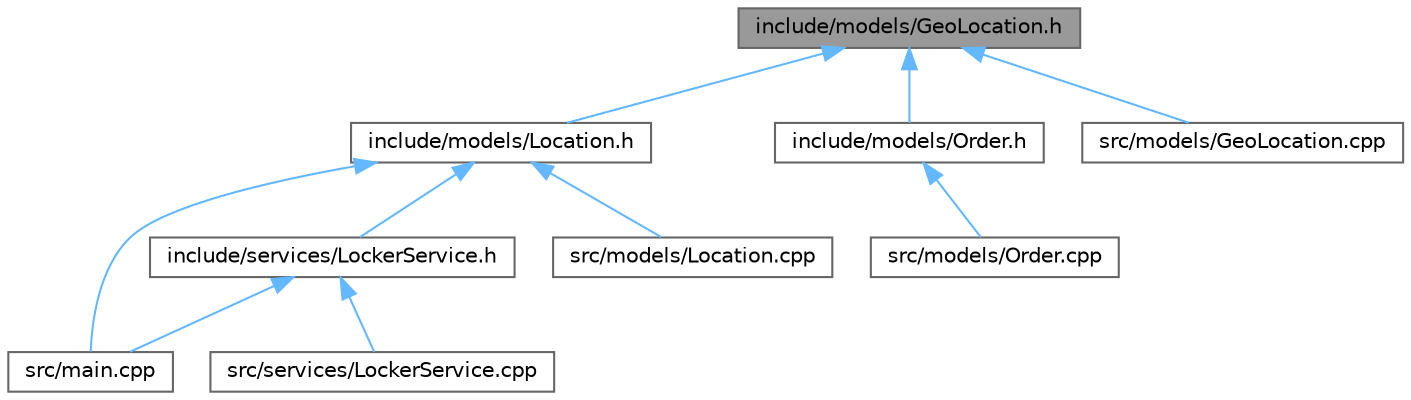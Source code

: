 digraph "include/models/GeoLocation.h"
{
 // INTERACTIVE_SVG=YES
 // LATEX_PDF_SIZE
  bgcolor="transparent";
  edge [fontname=Helvetica,fontsize=10,labelfontname=Helvetica,labelfontsize=10];
  node [fontname=Helvetica,fontsize=10,shape=box,height=0.2,width=0.4];
  Node1 [label="include/models/GeoLocation.h",height=0.2,width=0.4,color="gray40", fillcolor="grey60", style="filled", fontcolor="black",tooltip=" "];
  Node1 -> Node2 [dir="back",color="steelblue1",style="solid"];
  Node2 [label="include/models/Location.h",height=0.2,width=0.4,color="grey40", fillcolor="white", style="filled",URL="$Location_8h.html",tooltip=" "];
  Node2 -> Node3 [dir="back",color="steelblue1",style="solid"];
  Node3 [label="include/services/LockerService.h",height=0.2,width=0.4,color="grey40", fillcolor="white", style="filled",URL="$LockerService_8h.html",tooltip=" "];
  Node3 -> Node4 [dir="back",color="steelblue1",style="solid"];
  Node4 [label="src/main.cpp",height=0.2,width=0.4,color="grey40", fillcolor="white", style="filled",URL="$main_8cpp.html",tooltip=" "];
  Node3 -> Node5 [dir="back",color="steelblue1",style="solid"];
  Node5 [label="src/services/LockerService.cpp",height=0.2,width=0.4,color="grey40", fillcolor="white", style="filled",URL="$LockerService_8cpp.html",tooltip=" "];
  Node2 -> Node4 [dir="back",color="steelblue1",style="solid"];
  Node2 -> Node6 [dir="back",color="steelblue1",style="solid"];
  Node6 [label="src/models/Location.cpp",height=0.2,width=0.4,color="grey40", fillcolor="white", style="filled",URL="$Location_8cpp.html",tooltip=" "];
  Node1 -> Node7 [dir="back",color="steelblue1",style="solid"];
  Node7 [label="include/models/Order.h",height=0.2,width=0.4,color="grey40", fillcolor="white", style="filled",URL="$Order_8h.html",tooltip=" "];
  Node7 -> Node8 [dir="back",color="steelblue1",style="solid"];
  Node8 [label="src/models/Order.cpp",height=0.2,width=0.4,color="grey40", fillcolor="white", style="filled",URL="$Order_8cpp.html",tooltip=" "];
  Node1 -> Node9 [dir="back",color="steelblue1",style="solid"];
  Node9 [label="src/models/GeoLocation.cpp",height=0.2,width=0.4,color="grey40", fillcolor="white", style="filled",URL="$GeoLocation_8cpp.html",tooltip=" "];
}
